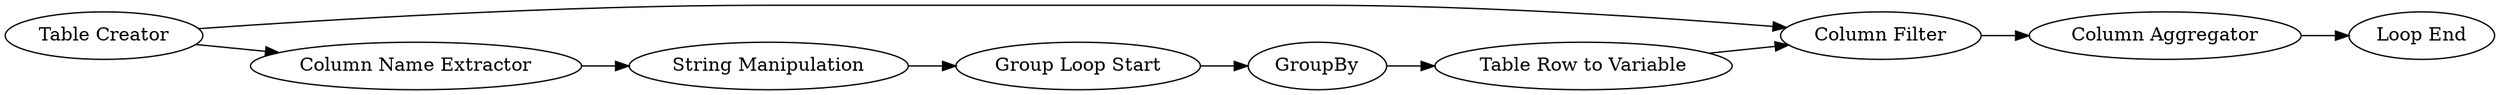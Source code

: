 digraph {
	"-8333039944118700275_28" [label="Loop End"]
	"-8333039944118700275_26" [label="Column Filter"]
	"-8333039944118700275_22" [label="Group Loop Start"]
	"-8333039944118700275_19" [label="Table Creator"]
	"-8333039944118700275_27" [label="Column Aggregator"]
	"-8333039944118700275_21" [label="String Manipulation"]
	"-8333039944118700275_25" [label="Table Row to Variable"]
	"-8333039944118700275_20" [label="Column Name Extractor"]
	"-8333039944118700275_24" [label=GroupBy]
	"-8333039944118700275_21" -> "-8333039944118700275_22"
	"-8333039944118700275_26" -> "-8333039944118700275_27"
	"-8333039944118700275_19" -> "-8333039944118700275_26"
	"-8333039944118700275_22" -> "-8333039944118700275_24"
	"-8333039944118700275_27" -> "-8333039944118700275_28"
	"-8333039944118700275_25" -> "-8333039944118700275_26"
	"-8333039944118700275_20" -> "-8333039944118700275_21"
	"-8333039944118700275_24" -> "-8333039944118700275_25"
	"-8333039944118700275_19" -> "-8333039944118700275_20"
	rankdir=LR
}
